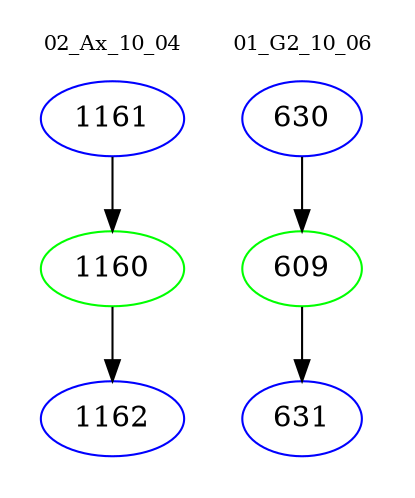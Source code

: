 digraph{
subgraph cluster_0 {
color = white
label = "02_Ax_10_04";
fontsize=10;
T0_1161 [label="1161", color="blue"]
T0_1161 -> T0_1160 [color="black"]
T0_1160 [label="1160", color="green"]
T0_1160 -> T0_1162 [color="black"]
T0_1162 [label="1162", color="blue"]
}
subgraph cluster_1 {
color = white
label = "01_G2_10_06";
fontsize=10;
T1_630 [label="630", color="blue"]
T1_630 -> T1_609 [color="black"]
T1_609 [label="609", color="green"]
T1_609 -> T1_631 [color="black"]
T1_631 [label="631", color="blue"]
}
}
